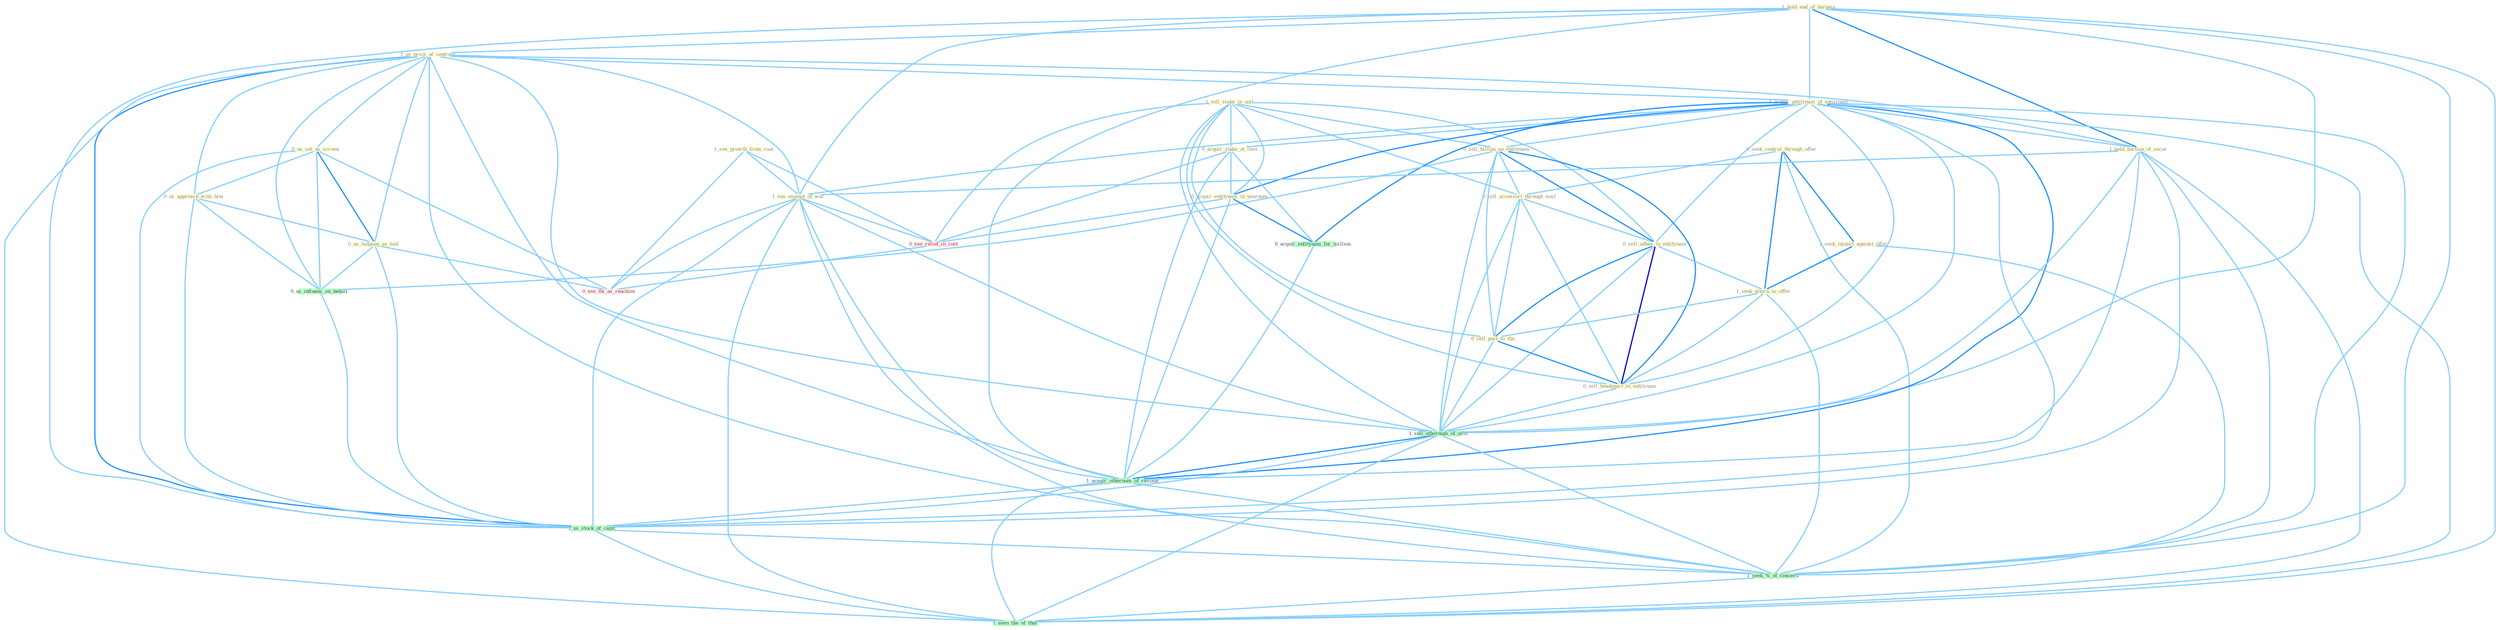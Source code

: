 Graph G{ 
    node
    [shape=polygon,style=filled,width=.5,height=.06,color="#BDFCC9",fixedsize=true,fontsize=4,
    fontcolor="#2f4f4f"];
    {node
    [color="#ffffe0", fontcolor="#8b7d6b"] "1_hold_end_of_bargain " "0_seek_control_through_offer " "1_us_price_of_contract " "1_sell_stake_in_unit " "1_acquir_entitynam_of_entitynam " "1_seek_injunct_against_offer " "0_us_set_as_screen " "0_acquir_stake_at_cost " "1_see_growth_from_coat " "0_sell_billion_on_entitynam " "0_sell_accessori_through_mail " "0_us_approach_with_him " "1_hold_auction_of_secur " "0_us_languag_as_tool " "0_sell_adhes_to_entitynam " "1_seek_altern_to_offer " "0_sell_part_to_the " "0_sell_headquart_to_entitynam " "1_see_exampl_of_wai " "0_acquir_entitynam_in_yearnum "}
{node [color="#fff0f5", fontcolor="#b22222"] "0_see_relief_in_cost " "0_see_thi_as_reaction "}
edge [color="#B0E2FF"];

	"1_hold_end_of_bargain " -- "1_us_price_of_contract " [w="1", color="#87cefa" ];
	"1_hold_end_of_bargain " -- "1_acquir_entitynam_of_entitynam " [w="1", color="#87cefa" ];
	"1_hold_end_of_bargain " -- "1_hold_auction_of_secur " [w="2", color="#1e90ff" , len=0.8];
	"1_hold_end_of_bargain " -- "1_see_exampl_of_wai " [w="1", color="#87cefa" ];
	"1_hold_end_of_bargain " -- "1_sell_othernum_of_offic " [w="1", color="#87cefa" ];
	"1_hold_end_of_bargain " -- "1_acquir_othernum_of_restaur " [w="1", color="#87cefa" ];
	"1_hold_end_of_bargain " -- "1_us_stock_of_capit " [w="1", color="#87cefa" ];
	"1_hold_end_of_bargain " -- "1_seek_%_of_concern " [w="1", color="#87cefa" ];
	"1_hold_end_of_bargain " -- "1_seen_the_of_that " [w="1", color="#87cefa" ];
	"0_seek_control_through_offer " -- "1_seek_injunct_against_offer " [w="2", color="#1e90ff" , len=0.8];
	"0_seek_control_through_offer " -- "0_sell_accessori_through_mail " [w="1", color="#87cefa" ];
	"0_seek_control_through_offer " -- "1_seek_altern_to_offer " [w="2", color="#1e90ff" , len=0.8];
	"0_seek_control_through_offer " -- "1_seek_%_of_concern " [w="1", color="#87cefa" ];
	"1_us_price_of_contract " -- "1_acquir_entitynam_of_entitynam " [w="1", color="#87cefa" ];
	"1_us_price_of_contract " -- "0_us_set_as_screen " [w="1", color="#87cefa" ];
	"1_us_price_of_contract " -- "0_us_approach_with_him " [w="1", color="#87cefa" ];
	"1_us_price_of_contract " -- "1_hold_auction_of_secur " [w="1", color="#87cefa" ];
	"1_us_price_of_contract " -- "0_us_languag_as_tool " [w="1", color="#87cefa" ];
	"1_us_price_of_contract " -- "1_see_exampl_of_wai " [w="1", color="#87cefa" ];
	"1_us_price_of_contract " -- "1_sell_othernum_of_offic " [w="1", color="#87cefa" ];
	"1_us_price_of_contract " -- "0_us_influenc_on_behalf " [w="1", color="#87cefa" ];
	"1_us_price_of_contract " -- "1_acquir_othernum_of_restaur " [w="1", color="#87cefa" ];
	"1_us_price_of_contract " -- "1_us_stock_of_capit " [w="2", color="#1e90ff" , len=0.8];
	"1_us_price_of_contract " -- "1_seek_%_of_concern " [w="1", color="#87cefa" ];
	"1_us_price_of_contract " -- "1_seen_the_of_that " [w="1", color="#87cefa" ];
	"1_sell_stake_in_unit " -- "0_acquir_stake_at_cost " [w="1", color="#87cefa" ];
	"1_sell_stake_in_unit " -- "0_sell_billion_on_entitynam " [w="1", color="#87cefa" ];
	"1_sell_stake_in_unit " -- "0_sell_accessori_through_mail " [w="1", color="#87cefa" ];
	"1_sell_stake_in_unit " -- "0_sell_adhes_to_entitynam " [w="1", color="#87cefa" ];
	"1_sell_stake_in_unit " -- "0_sell_part_to_the " [w="1", color="#87cefa" ];
	"1_sell_stake_in_unit " -- "0_sell_headquart_to_entitynam " [w="1", color="#87cefa" ];
	"1_sell_stake_in_unit " -- "0_acquir_entitynam_in_yearnum " [w="1", color="#87cefa" ];
	"1_sell_stake_in_unit " -- "1_sell_othernum_of_offic " [w="1", color="#87cefa" ];
	"1_sell_stake_in_unit " -- "0_see_relief_in_cost " [w="1", color="#87cefa" ];
	"1_acquir_entitynam_of_entitynam " -- "0_acquir_stake_at_cost " [w="1", color="#87cefa" ];
	"1_acquir_entitynam_of_entitynam " -- "0_sell_billion_on_entitynam " [w="1", color="#87cefa" ];
	"1_acquir_entitynam_of_entitynam " -- "1_hold_auction_of_secur " [w="1", color="#87cefa" ];
	"1_acquir_entitynam_of_entitynam " -- "0_sell_adhes_to_entitynam " [w="1", color="#87cefa" ];
	"1_acquir_entitynam_of_entitynam " -- "0_sell_headquart_to_entitynam " [w="1", color="#87cefa" ];
	"1_acquir_entitynam_of_entitynam " -- "1_see_exampl_of_wai " [w="1", color="#87cefa" ];
	"1_acquir_entitynam_of_entitynam " -- "0_acquir_entitynam_in_yearnum " [w="2", color="#1e90ff" , len=0.8];
	"1_acquir_entitynam_of_entitynam " -- "0_acquir_entitynam_for_million " [w="2", color="#1e90ff" , len=0.8];
	"1_acquir_entitynam_of_entitynam " -- "1_sell_othernum_of_offic " [w="1", color="#87cefa" ];
	"1_acquir_entitynam_of_entitynam " -- "1_acquir_othernum_of_restaur " [w="2", color="#1e90ff" , len=0.8];
	"1_acquir_entitynam_of_entitynam " -- "1_us_stock_of_capit " [w="1", color="#87cefa" ];
	"1_acquir_entitynam_of_entitynam " -- "1_seek_%_of_concern " [w="1", color="#87cefa" ];
	"1_acquir_entitynam_of_entitynam " -- "1_seen_the_of_that " [w="1", color="#87cefa" ];
	"1_seek_injunct_against_offer " -- "1_seek_altern_to_offer " [w="2", color="#1e90ff" , len=0.8];
	"1_seek_injunct_against_offer " -- "1_seek_%_of_concern " [w="1", color="#87cefa" ];
	"0_us_set_as_screen " -- "0_us_approach_with_him " [w="1", color="#87cefa" ];
	"0_us_set_as_screen " -- "0_us_languag_as_tool " [w="2", color="#1e90ff" , len=0.8];
	"0_us_set_as_screen " -- "0_us_influenc_on_behalf " [w="1", color="#87cefa" ];
	"0_us_set_as_screen " -- "0_see_thi_as_reaction " [w="1", color="#87cefa" ];
	"0_us_set_as_screen " -- "1_us_stock_of_capit " [w="1", color="#87cefa" ];
	"0_acquir_stake_at_cost " -- "0_acquir_entitynam_in_yearnum " [w="1", color="#87cefa" ];
	"0_acquir_stake_at_cost " -- "0_acquir_entitynam_for_million " [w="1", color="#87cefa" ];
	"0_acquir_stake_at_cost " -- "0_see_relief_in_cost " [w="1", color="#87cefa" ];
	"0_acquir_stake_at_cost " -- "1_acquir_othernum_of_restaur " [w="1", color="#87cefa" ];
	"1_see_growth_from_coat " -- "1_see_exampl_of_wai " [w="1", color="#87cefa" ];
	"1_see_growth_from_coat " -- "0_see_relief_in_cost " [w="1", color="#87cefa" ];
	"1_see_growth_from_coat " -- "0_see_thi_as_reaction " [w="1", color="#87cefa" ];
	"0_sell_billion_on_entitynam " -- "0_sell_accessori_through_mail " [w="1", color="#87cefa" ];
	"0_sell_billion_on_entitynam " -- "0_sell_adhes_to_entitynam " [w="2", color="#1e90ff" , len=0.8];
	"0_sell_billion_on_entitynam " -- "0_sell_part_to_the " [w="1", color="#87cefa" ];
	"0_sell_billion_on_entitynam " -- "0_sell_headquart_to_entitynam " [w="2", color="#1e90ff" , len=0.8];
	"0_sell_billion_on_entitynam " -- "1_sell_othernum_of_offic " [w="1", color="#87cefa" ];
	"0_sell_billion_on_entitynam " -- "0_us_influenc_on_behalf " [w="1", color="#87cefa" ];
	"0_sell_accessori_through_mail " -- "0_sell_adhes_to_entitynam " [w="1", color="#87cefa" ];
	"0_sell_accessori_through_mail " -- "0_sell_part_to_the " [w="1", color="#87cefa" ];
	"0_sell_accessori_through_mail " -- "0_sell_headquart_to_entitynam " [w="1", color="#87cefa" ];
	"0_sell_accessori_through_mail " -- "1_sell_othernum_of_offic " [w="1", color="#87cefa" ];
	"0_us_approach_with_him " -- "0_us_languag_as_tool " [w="1", color="#87cefa" ];
	"0_us_approach_with_him " -- "0_us_influenc_on_behalf " [w="1", color="#87cefa" ];
	"0_us_approach_with_him " -- "1_us_stock_of_capit " [w="1", color="#87cefa" ];
	"1_hold_auction_of_secur " -- "1_see_exampl_of_wai " [w="1", color="#87cefa" ];
	"1_hold_auction_of_secur " -- "1_sell_othernum_of_offic " [w="1", color="#87cefa" ];
	"1_hold_auction_of_secur " -- "1_acquir_othernum_of_restaur " [w="1", color="#87cefa" ];
	"1_hold_auction_of_secur " -- "1_us_stock_of_capit " [w="1", color="#87cefa" ];
	"1_hold_auction_of_secur " -- "1_seek_%_of_concern " [w="1", color="#87cefa" ];
	"1_hold_auction_of_secur " -- "1_seen_the_of_that " [w="1", color="#87cefa" ];
	"0_us_languag_as_tool " -- "0_us_influenc_on_behalf " [w="1", color="#87cefa" ];
	"0_us_languag_as_tool " -- "0_see_thi_as_reaction " [w="1", color="#87cefa" ];
	"0_us_languag_as_tool " -- "1_us_stock_of_capit " [w="1", color="#87cefa" ];
	"0_sell_adhes_to_entitynam " -- "1_seek_altern_to_offer " [w="1", color="#87cefa" ];
	"0_sell_adhes_to_entitynam " -- "0_sell_part_to_the " [w="2", color="#1e90ff" , len=0.8];
	"0_sell_adhes_to_entitynam " -- "0_sell_headquart_to_entitynam " [w="3", color="#0000cd" , len=0.6];
	"0_sell_adhes_to_entitynam " -- "1_sell_othernum_of_offic " [w="1", color="#87cefa" ];
	"1_seek_altern_to_offer " -- "0_sell_part_to_the " [w="1", color="#87cefa" ];
	"1_seek_altern_to_offer " -- "0_sell_headquart_to_entitynam " [w="1", color="#87cefa" ];
	"1_seek_altern_to_offer " -- "1_seek_%_of_concern " [w="1", color="#87cefa" ];
	"0_sell_part_to_the " -- "0_sell_headquart_to_entitynam " [w="2", color="#1e90ff" , len=0.8];
	"0_sell_part_to_the " -- "1_sell_othernum_of_offic " [w="1", color="#87cefa" ];
	"0_sell_headquart_to_entitynam " -- "1_sell_othernum_of_offic " [w="1", color="#87cefa" ];
	"1_see_exampl_of_wai " -- "1_sell_othernum_of_offic " [w="1", color="#87cefa" ];
	"1_see_exampl_of_wai " -- "0_see_relief_in_cost " [w="1", color="#87cefa" ];
	"1_see_exampl_of_wai " -- "0_see_thi_as_reaction " [w="1", color="#87cefa" ];
	"1_see_exampl_of_wai " -- "1_acquir_othernum_of_restaur " [w="1", color="#87cefa" ];
	"1_see_exampl_of_wai " -- "1_us_stock_of_capit " [w="1", color="#87cefa" ];
	"1_see_exampl_of_wai " -- "1_seek_%_of_concern " [w="1", color="#87cefa" ];
	"1_see_exampl_of_wai " -- "1_seen_the_of_that " [w="1", color="#87cefa" ];
	"0_acquir_entitynam_in_yearnum " -- "0_acquir_entitynam_for_million " [w="2", color="#1e90ff" , len=0.8];
	"0_acquir_entitynam_in_yearnum " -- "0_see_relief_in_cost " [w="1", color="#87cefa" ];
	"0_acquir_entitynam_in_yearnum " -- "1_acquir_othernum_of_restaur " [w="1", color="#87cefa" ];
	"0_acquir_entitynam_for_million " -- "1_acquir_othernum_of_restaur " [w="1", color="#87cefa" ];
	"1_sell_othernum_of_offic " -- "1_acquir_othernum_of_restaur " [w="2", color="#1e90ff" , len=0.8];
	"1_sell_othernum_of_offic " -- "1_us_stock_of_capit " [w="1", color="#87cefa" ];
	"1_sell_othernum_of_offic " -- "1_seek_%_of_concern " [w="1", color="#87cefa" ];
	"1_sell_othernum_of_offic " -- "1_seen_the_of_that " [w="1", color="#87cefa" ];
	"0_us_influenc_on_behalf " -- "1_us_stock_of_capit " [w="1", color="#87cefa" ];
	"0_see_relief_in_cost " -- "0_see_thi_as_reaction " [w="1", color="#87cefa" ];
	"1_acquir_othernum_of_restaur " -- "1_us_stock_of_capit " [w="1", color="#87cefa" ];
	"1_acquir_othernum_of_restaur " -- "1_seek_%_of_concern " [w="1", color="#87cefa" ];
	"1_acquir_othernum_of_restaur " -- "1_seen_the_of_that " [w="1", color="#87cefa" ];
	"1_us_stock_of_capit " -- "1_seek_%_of_concern " [w="1", color="#87cefa" ];
	"1_us_stock_of_capit " -- "1_seen_the_of_that " [w="1", color="#87cefa" ];
	"1_seek_%_of_concern " -- "1_seen_the_of_that " [w="1", color="#87cefa" ];
}